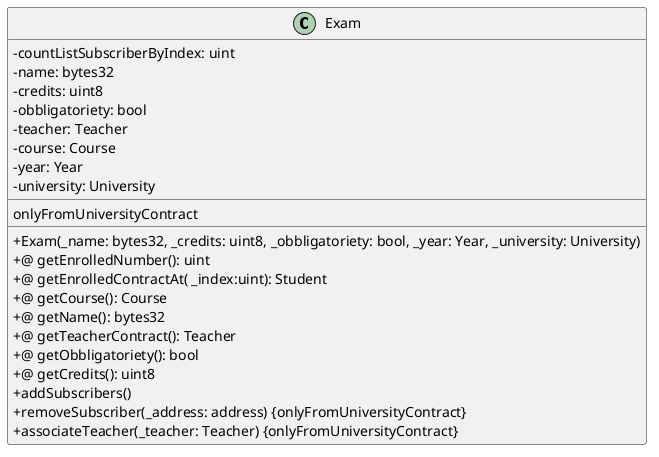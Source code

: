@startuml
skinparam classAttributeIconSize 0
class Exam{
- countListSubscriberByIndex: uint
- name: bytes32
- credits: uint8
- obbligatoriety: bool
- teacher: Teacher
- course: Course
- year: Year
- university: University
__
onlyFromUniversityContract
__
+ Exam(_name: bytes32, _credits: uint8, _obbligatoriety: bool, _year: Year, _university: University)
+@ getEnrolledNumber(): uint
+@ getEnrolledContractAt( _index:uint): Student
+@ getCourse(): Course
+@ getName(): bytes32
+@ getTeacherContract(): Teacher
+@ getObbligatoriety(): bool
+@ getCredits(): uint8
+ addSubscribers()
+ removeSubscriber(_address: address) {onlyFromUniversityContract}
+ associateTeacher(_teacher: Teacher) {onlyFromUniversityContract}
}
@enduml